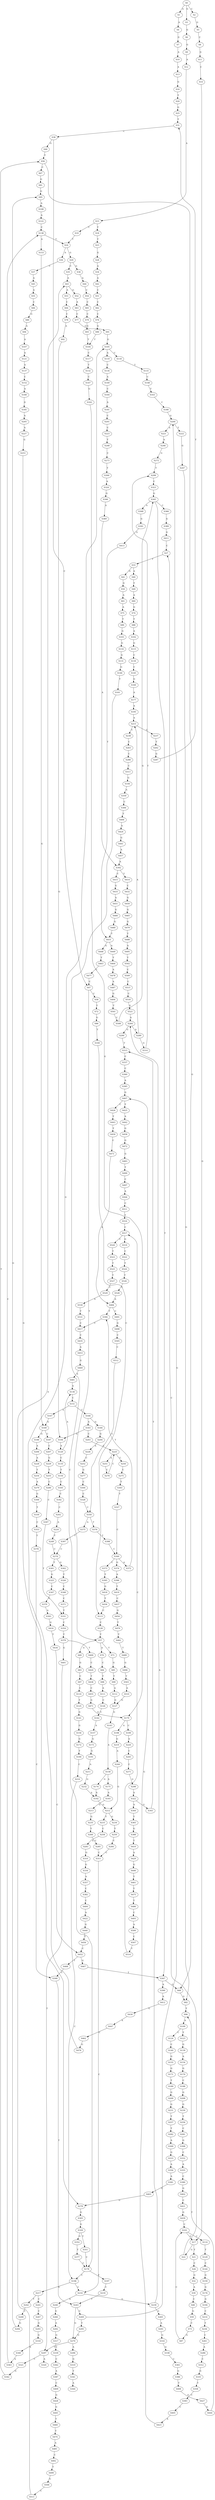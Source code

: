 strict digraph  {
	S0 -> S1 [ label = A ];
	S0 -> S2 [ label = C ];
	S0 -> S3 [ label = G ];
	S1 -> S4 [ label = A ];
	S2 -> S5 [ label = G ];
	S3 -> S6 [ label = G ];
	S4 -> S7 [ label = G ];
	S5 -> S8 [ label = C ];
	S6 -> S9 [ label = G ];
	S7 -> S10 [ label = A ];
	S8 -> S11 [ label = G ];
	S9 -> S12 [ label = A ];
	S10 -> S13 [ label = A ];
	S11 -> S14 [ label = C ];
	S12 -> S15 [ label = A ];
	S13 -> S16 [ label = G ];
	S14 -> S17 [ label = G ];
	S15 -> S18 [ label = T ];
	S15 -> S19 [ label = C ];
	S16 -> S20 [ label = T ];
	S17 -> S21 [ label = T ];
	S17 -> S22 [ label = G ];
	S18 -> S23 [ label = T ];
	S19 -> S24 [ label = T ];
	S20 -> S25 [ label = G ];
	S21 -> S26 [ label = C ];
	S22 -> S27 [ label = C ];
	S23 -> S28 [ label = G ];
	S24 -> S29 [ label = G ];
	S24 -> S30 [ label = A ];
	S25 -> S31 [ label = T ];
	S26 -> S32 [ label = G ];
	S27 -> S33 [ label = T ];
	S28 -> S34 [ label = A ];
	S29 -> S35 [ label = C ];
	S29 -> S36 [ label = G ];
	S30 -> S37 [ label = C ];
	S31 -> S38 [ label = C ];
	S32 -> S39 [ label = A ];
	S33 -> S40 [ label = A ];
	S33 -> S41 [ label = G ];
	S34 -> S42 [ label = A ];
	S35 -> S43 [ label = A ];
	S36 -> S44 [ label = A ];
	S37 -> S45 [ label = A ];
	S38 -> S46 [ label = G ];
	S38 -> S47 [ label = C ];
	S39 -> S48 [ label = C ];
	S40 -> S49 [ label = T ];
	S41 -> S50 [ label = G ];
	S42 -> S51 [ label = C ];
	S43 -> S52 [ label = G ];
	S43 -> S53 [ label = A ];
	S44 -> S54 [ label = C ];
	S45 -> S55 [ label = A ];
	S46 -> S56 [ label = T ];
	S47 -> S57 [ label = T ];
	S47 -> S58 [ label = C ];
	S48 -> S59 [ label = G ];
	S49 -> S60 [ label = A ];
	S50 -> S61 [ label = A ];
	S51 -> S62 [ label = C ];
	S52 -> S63 [ label = A ];
	S53 -> S64 [ label = C ];
	S54 -> S65 [ label = C ];
	S55 -> S66 [ label = C ];
	S56 -> S67 [ label = C ];
	S56 -> S68 [ label = G ];
	S57 -> S69 [ label = G ];
	S57 -> S70 [ label = A ];
	S57 -> S71 [ label = T ];
	S58 -> S72 [ label = T ];
	S59 -> S73 [ label = C ];
	S60 -> S74 [ label = G ];
	S61 -> S75 [ label = A ];
	S62 -> S76 [ label = C ];
	S63 -> S77 [ label = C ];
	S64 -> S78 [ label = C ];
	S65 -> S79 [ label = C ];
	S66 -> S80 [ label = G ];
	S67 -> S81 [ label = G ];
	S68 -> S82 [ label = G ];
	S69 -> S83 [ label = G ];
	S70 -> S84 [ label = C ];
	S71 -> S85 [ label = G ];
	S72 -> S86 [ label = G ];
	S73 -> S87 [ label = G ];
	S74 -> S88 [ label = T ];
	S75 -> S89 [ label = T ];
	S76 -> S90 [ label = G ];
	S77 -> S91 [ label = G ];
	S78 -> S92 [ label = A ];
	S79 -> S93 [ label = G ];
	S80 -> S94 [ label = A ];
	S81 -> S95 [ label = G ];
	S82 -> S96 [ label = T ];
	S83 -> S97 [ label = C ];
	S84 -> S98 [ label = T ];
	S85 -> S99 [ label = T ];
	S86 -> S100 [ label = T ];
	S87 -> S101 [ label = C ];
	S88 -> S102 [ label = A ];
	S89 -> S103 [ label = G ];
	S90 -> S104 [ label = T ];
	S91 -> S105 [ label = G ];
	S92 -> S106 [ label = G ];
	S93 -> S104 [ label = T ];
	S94 -> S107 [ label = A ];
	S95 -> S108 [ label = A ];
	S96 -> S109 [ label = A ];
	S97 -> S110 [ label = C ];
	S98 -> S111 [ label = A ];
	S99 -> S112 [ label = A ];
	S100 -> S113 [ label = C ];
	S101 -> S114 [ label = C ];
	S101 -> S17 [ label = G ];
	S102 -> S115 [ label = G ];
	S103 -> S116 [ label = G ];
	S104 -> S117 [ label = C ];
	S105 -> S118 [ label = C ];
	S105 -> S119 [ label = A ];
	S106 -> S120 [ label = A ];
	S107 -> S121 [ label = A ];
	S108 -> S122 [ label = A ];
	S109 -> S123 [ label = T ];
	S109 -> S124 [ label = C ];
	S110 -> S125 [ label = T ];
	S111 -> S126 [ label = C ];
	S112 -> S127 [ label = G ];
	S113 -> S128 [ label = C ];
	S114 -> S129 [ label = T ];
	S115 -> S130 [ label = C ];
	S116 -> S131 [ label = G ];
	S117 -> S132 [ label = T ];
	S118 -> S133 [ label = T ];
	S119 -> S134 [ label = C ];
	S120 -> S135 [ label = C ];
	S120 -> S136 [ label = A ];
	S121 -> S137 [ label = A ];
	S122 -> S138 [ label = C ];
	S123 -> S139 [ label = G ];
	S124 -> S140 [ label = C ];
	S125 -> S141 [ label = G ];
	S126 -> S142 [ label = C ];
	S127 -> S143 [ label = G ];
	S128 -> S57 [ label = T ];
	S129 -> S144 [ label = C ];
	S130 -> S145 [ label = C ];
	S131 -> S146 [ label = G ];
	S132 -> S147 [ label = C ];
	S133 -> S148 [ label = C ];
	S134 -> S149 [ label = A ];
	S135 -> S150 [ label = T ];
	S136 -> S151 [ label = C ];
	S137 -> S152 [ label = C ];
	S138 -> S153 [ label = A ];
	S138 -> S24 [ label = T ];
	S139 -> S154 [ label = A ];
	S140 -> S155 [ label = G ];
	S141 -> S156 [ label = G ];
	S142 -> S157 [ label = A ];
	S143 -> S158 [ label = A ];
	S144 -> S159 [ label = G ];
	S145 -> S160 [ label = G ];
	S146 -> S161 [ label = T ];
	S147 -> S162 [ label = G ];
	S148 -> S163 [ label = T ];
	S149 -> S164 [ label = C ];
	S150 -> S165 [ label = C ];
	S151 -> S166 [ label = C ];
	S151 -> S167 [ label = A ];
	S152 -> S168 [ label = A ];
	S153 -> S169 [ label = G ];
	S154 -> S170 [ label = G ];
	S155 -> S171 [ label = G ];
	S156 -> S172 [ label = G ];
	S157 -> S173 [ label = G ];
	S158 -> S174 [ label = G ];
	S158 -> S175 [ label = A ];
	S159 -> S176 [ label = G ];
	S160 -> S177 [ label = A ];
	S161 -> S178 [ label = C ];
	S162 -> S179 [ label = G ];
	S163 -> S180 [ label = C ];
	S164 -> S181 [ label = A ];
	S165 -> S182 [ label = C ];
	S166 -> S183 [ label = A ];
	S166 -> S184 [ label = G ];
	S167 -> S169 [ label = G ];
	S168 -> S185 [ label = G ];
	S169 -> S186 [ label = G ];
	S169 -> S187 [ label = C ];
	S170 -> S188 [ label = C ];
	S171 -> S189 [ label = T ];
	S172 -> S190 [ label = T ];
	S173 -> S191 [ label = G ];
	S174 -> S192 [ label = A ];
	S175 -> S193 [ label = A ];
	S176 -> S194 [ label = G ];
	S177 -> S195 [ label = A ];
	S178 -> S196 [ label = C ];
	S178 -> S197 [ label = T ];
	S179 -> S198 [ label = A ];
	S179 -> S199 [ label = C ];
	S180 -> S200 [ label = G ];
	S181 -> S201 [ label = C ];
	S182 -> S202 [ label = C ];
	S183 -> S106 [ label = G ];
	S183 -> S203 [ label = C ];
	S184 -> S204 [ label = G ];
	S185 -> S205 [ label = A ];
	S186 -> S206 [ label = A ];
	S187 -> S207 [ label = C ];
	S188 -> S208 [ label = G ];
	S189 -> S209 [ label = G ];
	S190 -> S210 [ label = C ];
	S191 -> S211 [ label = A ];
	S192 -> S212 [ label = G ];
	S193 -> S213 [ label = G ];
	S194 -> S214 [ label = C ];
	S195 -> S215 [ label = A ];
	S196 -> S216 [ label = C ];
	S196 -> S217 [ label = G ];
	S197 -> S218 [ label = C ];
	S198 -> S219 [ label = G ];
	S199 -> S220 [ label = A ];
	S200 -> S221 [ label = A ];
	S200 -> S222 [ label = T ];
	S201 -> S223 [ label = C ];
	S202 -> S224 [ label = A ];
	S203 -> S225 [ label = C ];
	S204 -> S226 [ label = A ];
	S205 -> S227 [ label = A ];
	S206 -> S228 [ label = A ];
	S207 -> S229 [ label = G ];
	S208 -> S230 [ label = G ];
	S209 -> S231 [ label = G ];
	S210 -> S196 [ label = C ];
	S211 -> S232 [ label = G ];
	S212 -> S233 [ label = T ];
	S212 -> S234 [ label = G ];
	S213 -> S235 [ label = G ];
	S214 -> S236 [ label = T ];
	S215 -> S237 [ label = G ];
	S215 -> S238 [ label = C ];
	S216 -> S239 [ label = G ];
	S216 -> S240 [ label = A ];
	S217 -> S241 [ label = C ];
	S217 -> S242 [ label = T ];
	S218 -> S243 [ label = T ];
	S219 -> S244 [ label = A ];
	S220 -> S245 [ label = C ];
	S221 -> S246 [ label = A ];
	S222 -> S247 [ label = G ];
	S223 -> S248 [ label = T ];
	S224 -> S249 [ label = T ];
	S225 -> S250 [ label = C ];
	S225 -> S251 [ label = A ];
	S226 -> S252 [ label = C ];
	S227 -> S253 [ label = G ];
	S228 -> S254 [ label = T ];
	S229 -> S255 [ label = T ];
	S230 -> S256 [ label = T ];
	S231 -> S257 [ label = T ];
	S232 -> S192 [ label = A ];
	S233 -> S258 [ label = C ];
	S234 -> S259 [ label = T ];
	S235 -> S260 [ label = T ];
	S236 -> S261 [ label = C ];
	S237 -> S262 [ label = T ];
	S238 -> S263 [ label = C ];
	S239 -> S264 [ label = A ];
	S239 -> S265 [ label = G ];
	S240 -> S266 [ label = G ];
	S241 -> S267 [ label = C ];
	S242 -> S268 [ label = C ];
	S243 -> S269 [ label = C ];
	S243 -> S270 [ label = G ];
	S244 -> S212 [ label = G ];
	S245 -> S271 [ label = C ];
	S246 -> S272 [ label = G ];
	S247 -> S82 [ label = G ];
	S248 -> S273 [ label = C ];
	S249 -> S274 [ label = C ];
	S250 -> S275 [ label = C ];
	S251 -> S276 [ label = C ];
	S252 -> S277 [ label = G ];
	S253 -> S278 [ label = G ];
	S254 -> S279 [ label = A ];
	S255 -> S280 [ label = C ];
	S256 -> S281 [ label = C ];
	S257 -> S282 [ label = T ];
	S258 -> S283 [ label = A ];
	S259 -> S284 [ label = C ];
	S260 -> S285 [ label = C ];
	S261 -> S286 [ label = A ];
	S262 -> S287 [ label = G ];
	S263 -> S288 [ label = C ];
	S264 -> S289 [ label = A ];
	S264 -> S290 [ label = G ];
	S265 -> S291 [ label = A ];
	S266 -> S292 [ label = A ];
	S267 -> S293 [ label = G ];
	S268 -> S294 [ label = G ];
	S269 -> S295 [ label = T ];
	S269 -> S200 [ label = G ];
	S270 -> S296 [ label = A ];
	S270 -> S297 [ label = T ];
	S271 -> S298 [ label = G ];
	S272 -> S299 [ label = T ];
	S273 -> S300 [ label = T ];
	S274 -> S301 [ label = T ];
	S274 -> S302 [ label = G ];
	S275 -> S303 [ label = T ];
	S276 -> S225 [ label = C ];
	S277 -> S304 [ label = C ];
	S278 -> S305 [ label = G ];
	S279 -> S306 [ label = G ];
	S280 -> S307 [ label = C ];
	S281 -> S308 [ label = G ];
	S282 -> S309 [ label = A ];
	S283 -> S310 [ label = G ];
	S284 -> S311 [ label = C ];
	S285 -> S311 [ label = C ];
	S286 -> S312 [ label = C ];
	S287 -> S31 [ label = T ];
	S288 -> S313 [ label = C ];
	S289 -> S215 [ label = A ];
	S289 -> S314 [ label = G ];
	S290 -> S315 [ label = T ];
	S291 -> S316 [ label = G ];
	S292 -> S317 [ label = G ];
	S293 -> S318 [ label = G ];
	S294 -> S95 [ label = G ];
	S295 -> S270 [ label = G ];
	S296 -> S319 [ label = G ];
	S297 -> S320 [ label = A ];
	S297 -> S321 [ label = C ];
	S298 -> S322 [ label = A ];
	S299 -> S323 [ label = C ];
	S300 -> S324 [ label = A ];
	S301 -> S325 [ label = G ];
	S302 -> S326 [ label = T ];
	S303 -> S327 [ label = T ];
	S304 -> S328 [ label = C ];
	S305 -> S329 [ label = G ];
	S306 -> S330 [ label = T ];
	S307 -> S331 [ label = T ];
	S308 -> S332 [ label = C ];
	S309 -> S333 [ label = G ];
	S310 -> S334 [ label = G ];
	S311 -> S216 [ label = C ];
	S312 -> S335 [ label = G ];
	S313 -> S336 [ label = G ];
	S314 -> S299 [ label = T ];
	S315 -> S337 [ label = C ];
	S316 -> S338 [ label = G ];
	S317 -> S339 [ label = C ];
	S318 -> S340 [ label = A ];
	S319 -> S341 [ label = T ];
	S321 -> S342 [ label = G ];
	S322 -> S343 [ label = G ];
	S322 -> S344 [ label = A ];
	S323 -> S345 [ label = G ];
	S324 -> S346 [ label = G ];
	S325 -> S347 [ label = C ];
	S326 -> S348 [ label = C ];
	S327 -> S349 [ label = C ];
	S328 -> S350 [ label = C ];
	S329 -> S351 [ label = T ];
	S329 -> S352 [ label = G ];
	S330 -> S353 [ label = C ];
	S331 -> S354 [ label = C ];
	S332 -> S355 [ label = A ];
	S333 -> S356 [ label = A ];
	S334 -> S357 [ label = A ];
	S335 -> S358 [ label = T ];
	S336 -> S359 [ label = A ];
	S337 -> S360 [ label = C ];
	S338 -> S361 [ label = C ];
	S339 -> S362 [ label = C ];
	S340 -> S363 [ label = A ];
	S341 -> S364 [ label = A ];
	S342 -> S56 [ label = T ];
	S343 -> S315 [ label = T ];
	S344 -> S365 [ label = T ];
	S345 -> S366 [ label = C ];
	S345 -> S367 [ label = T ];
	S345 -> S368 [ label = A ];
	S346 -> S369 [ label = A ];
	S347 -> S370 [ label = C ];
	S348 -> S371 [ label = C ];
	S349 -> S372 [ label = A ];
	S349 -> S373 [ label = C ];
	S349 -> S374 [ label = G ];
	S350 -> S375 [ label = A ];
	S350 -> S376 [ label = T ];
	S351 -> S178 [ label = C ];
	S352 -> S377 [ label = T ];
	S353 -> S378 [ label = T ];
	S354 -> S379 [ label = T ];
	S355 -> S380 [ label = C ];
	S356 -> S381 [ label = A ];
	S357 -> S382 [ label = C ];
	S358 -> S383 [ label = C ];
	S359 -> S384 [ label = C ];
	S360 -> S385 [ label = A ];
	S361 -> S386 [ label = G ];
	S362 -> S387 [ label = A ];
	S363 -> S138 [ label = C ];
	S365 -> S388 [ label = G ];
	S366 -> S389 [ label = G ];
	S367 -> S390 [ label = A ];
	S367 -> S68 [ label = G ];
	S368 -> S391 [ label = G ];
	S369 -> S392 [ label = A ];
	S370 -> S393 [ label = A ];
	S371 -> S331 [ label = T ];
	S372 -> S394 [ label = T ];
	S373 -> S395 [ label = T ];
	S374 -> S396 [ label = A ];
	S375 -> S397 [ label = T ];
	S376 -> S398 [ label = T ];
	S377 -> S178 [ label = C ];
	S378 -> S399 [ label = C ];
	S379 -> S400 [ label = T ];
	S379 -> S401 [ label = G ];
	S380 -> S402 [ label = G ];
	S381 -> S403 [ label = G ];
	S382 -> S404 [ label = C ];
	S383 -> S405 [ label = C ];
	S384 -> S406 [ label = T ];
	S385 -> S407 [ label = G ];
	S386 -> S408 [ label = T ];
	S387 -> S409 [ label = C ];
	S388 -> S410 [ label = T ];
	S389 -> S411 [ label = G ];
	S390 -> S412 [ label = A ];
	S391 -> S413 [ label = G ];
	S392 -> S414 [ label = T ];
	S392 -> S415 [ label = C ];
	S393 -> S416 [ label = G ];
	S394 -> S417 [ label = C ];
	S395 -> S418 [ label = G ];
	S396 -> S419 [ label = T ];
	S397 -> S274 [ label = C ];
	S398 -> S349 [ label = C ];
	S399 -> S243 [ label = T ];
	S400 -> S420 [ label = C ];
	S401 -> S297 [ label = T ];
	S402 -> S421 [ label = C ];
	S403 -> S278 [ label = G ];
	S404 -> S422 [ label = A ];
	S405 -> S423 [ label = A ];
	S406 -> S424 [ label = A ];
	S407 -> S425 [ label = T ];
	S407 -> S426 [ label = C ];
	S408 -> S427 [ label = G ];
	S409 -> S428 [ label = G ];
	S410 -> S429 [ label = A ];
	S411 -> S27 [ label = C ];
	S412 -> S430 [ label = G ];
	S413 -> S431 [ label = T ];
	S414 -> S432 [ label = C ];
	S415 -> S433 [ label = G ];
	S416 -> S434 [ label = T ];
	S417 -> S435 [ label = C ];
	S418 -> S436 [ label = T ];
	S419 -> S437 [ label = C ];
	S420 -> S438 [ label = T ];
	S421 -> S439 [ label = G ];
	S422 -> S440 [ label = G ];
	S423 -> S407 [ label = G ];
	S424 -> S441 [ label = G ];
	S425 -> S442 [ label = A ];
	S426 -> S443 [ label = T ];
	S427 -> S444 [ label = G ];
	S428 -> S445 [ label = G ];
	S429 -> S446 [ label = G ];
	S430 -> S447 [ label = A ];
	S431 -> S448 [ label = G ];
	S431 -> S449 [ label = A ];
	S432 -> S450 [ label = G ];
	S433 -> S451 [ label = A ];
	S434 -> S452 [ label = C ];
	S435 -> S453 [ label = A ];
	S436 -> S113 [ label = C ];
	S437 -> S454 [ label = G ];
	S438 -> S455 [ label = C ];
	S439 -> S101 [ label = C ];
	S440 -> S456 [ label = T ];
	S441 -> S457 [ label = A ];
	S442 -> S458 [ label = G ];
	S443 -> S459 [ label = T ];
	S444 -> S96 [ label = T ];
	S445 -> S460 [ label = T ];
	S446 -> S461 [ label = T ];
	S447 -> S462 [ label = C ];
	S448 -> S463 [ label = T ];
	S449 -> S464 [ label = T ];
	S450 -> S465 [ label = G ];
	S451 -> S466 [ label = G ];
	S452 -> S467 [ label = G ];
	S452 -> S468 [ label = T ];
	S453 -> S469 [ label = G ];
	S454 -> S470 [ label = T ];
	S455 -> S471 [ label = G ];
	S456 -> S452 [ label = C ];
	S457 -> S392 [ label = A ];
	S458 -> S472 [ label = G ];
	S459 -> S473 [ label = C ];
	S460 -> S474 [ label = T ];
	S461 -> S475 [ label = T ];
	S462 -> S476 [ label = G ];
	S463 -> S477 [ label = C ];
	S464 -> S478 [ label = A ];
	S465 -> S479 [ label = G ];
	S466 -> S480 [ label = G ];
	S467 -> S367 [ label = T ];
	S468 -> S399 [ label = C ];
	S469 -> S481 [ label = A ];
	S470 -> S482 [ label = T ];
	S471 -> S179 [ label = G ];
	S472 -> S483 [ label = G ];
	S473 -> S484 [ label = A ];
	S474 -> S485 [ label = A ];
	S475 -> S486 [ label = T ];
	S476 -> S105 [ label = G ];
	S477 -> S47 [ label = C ];
	S478 -> S487 [ label = A ];
	S479 -> S488 [ label = T ];
	S480 -> S431 [ label = T ];
	S481 -> S136 [ label = A ];
	S482 -> S489 [ label = T ];
	S483 -> S490 [ label = T ];
	S484 -> S394 [ label = T ];
	S484 -> S491 [ label = C ];
	S485 -> S492 [ label = C ];
	S486 -> S493 [ label = C ];
	S487 -> S494 [ label = G ];
	S488 -> S495 [ label = A ];
	S489 -> S496 [ label = G ];
	S490 -> S497 [ label = C ];
	S491 -> S498 [ label = G ];
	S492 -> S499 [ label = T ];
	S493 -> S500 [ label = A ];
	S494 -> S501 [ label = T ];
	S495 -> S502 [ label = T ];
	S496 -> S503 [ label = T ];
	S497 -> S504 [ label = A ];
	S498 -> S505 [ label = C ];
	S499 -> S506 [ label = G ];
	S500 -> S507 [ label = C ];
	S501 -> S508 [ label = C ];
	S502 -> S509 [ label = C ];
	S503 -> S510 [ label = A ];
	S504 -> S511 [ label = C ];
	S505 -> S512 [ label = C ];
	S506 -> S513 [ label = C ];
	S507 -> S514 [ label = T ];
	S508 -> S345 [ label = G ];
	S509 -> S515 [ label = C ];
	S510 -> S127 [ label = G ];
	S511 -> S516 [ label = T ];
	S512 -> S350 [ label = C ];
	S513 -> S43 [ label = A ];
	S514 -> S517 [ label = C ];
	S515 -> S518 [ label = C ];
	S516 -> S517 [ label = C ];
	S517 -> S519 [ label = G ];
	S517 -> S520 [ label = C ];
	S518 -> S521 [ label = G ];
	S519 -> S522 [ label = C ];
	S520 -> S523 [ label = T ];
	S521 -> S264 [ label = A ];
	S522 -> S524 [ label = T ];
	S523 -> S525 [ label = T ];
	S524 -> S526 [ label = T ];
	S525 -> S527 [ label = T ];
	S526 -> S528 [ label = C ];
	S527 -> S529 [ label = C ];
	S528 -> S484 [ label = A ];
	S529 -> S530 [ label = A ];
	S530 -> S531 [ label = T ];
	S531 -> S417 [ label = C ];
}
